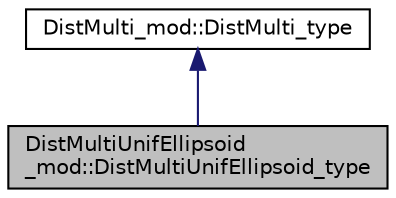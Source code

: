 digraph "DistMultiUnifEllipsoid_mod::DistMultiUnifEllipsoid_type"
{
 // LATEX_PDF_SIZE
  edge [fontname="Helvetica",fontsize="10",labelfontname="Helvetica",labelfontsize="10"];
  node [fontname="Helvetica",fontsize="10",shape=record];
  Node1 [label="DistMultiUnifEllipsoid\l_mod::DistMultiUnifEllipsoid_type",height=0.2,width=0.4,color="black", fillcolor="grey75", style="filled", fontcolor="black",tooltip="This type creates objects for representing MultiVariate Uniform distribution with ellipsoidal support..."];
  Node2 -> Node1 [dir="back",color="midnightblue",fontsize="10",style="solid",fontname="Helvetica"];
  Node2 [label="DistMulti_mod::DistMulti_type",height=0.2,width=0.4,color="black", fillcolor="white", style="filled",URL="$structDistMulti__mod_1_1DistMulti__type.html",tooltip="This is the abstract base type for multivariate distributions."];
}
